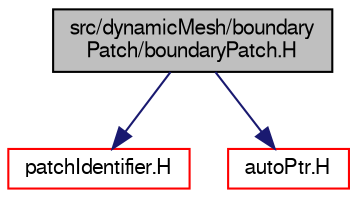 digraph "src/dynamicMesh/boundaryPatch/boundaryPatch.H"
{
  bgcolor="transparent";
  edge [fontname="FreeSans",fontsize="10",labelfontname="FreeSans",labelfontsize="10"];
  node [fontname="FreeSans",fontsize="10",shape=record];
  Node0 [label="src/dynamicMesh/boundary\lPatch/boundaryPatch.H",height=0.2,width=0.4,color="black", fillcolor="grey75", style="filled", fontcolor="black"];
  Node0 -> Node1 [color="midnightblue",fontsize="10",style="solid",fontname="FreeSans"];
  Node1 [label="patchIdentifier.H",height=0.2,width=0.4,color="red",URL="$a11141.html"];
  Node0 -> Node44 [color="midnightblue",fontsize="10",style="solid",fontname="FreeSans"];
  Node44 [label="autoPtr.H",height=0.2,width=0.4,color="red",URL="$a11078.html"];
}
